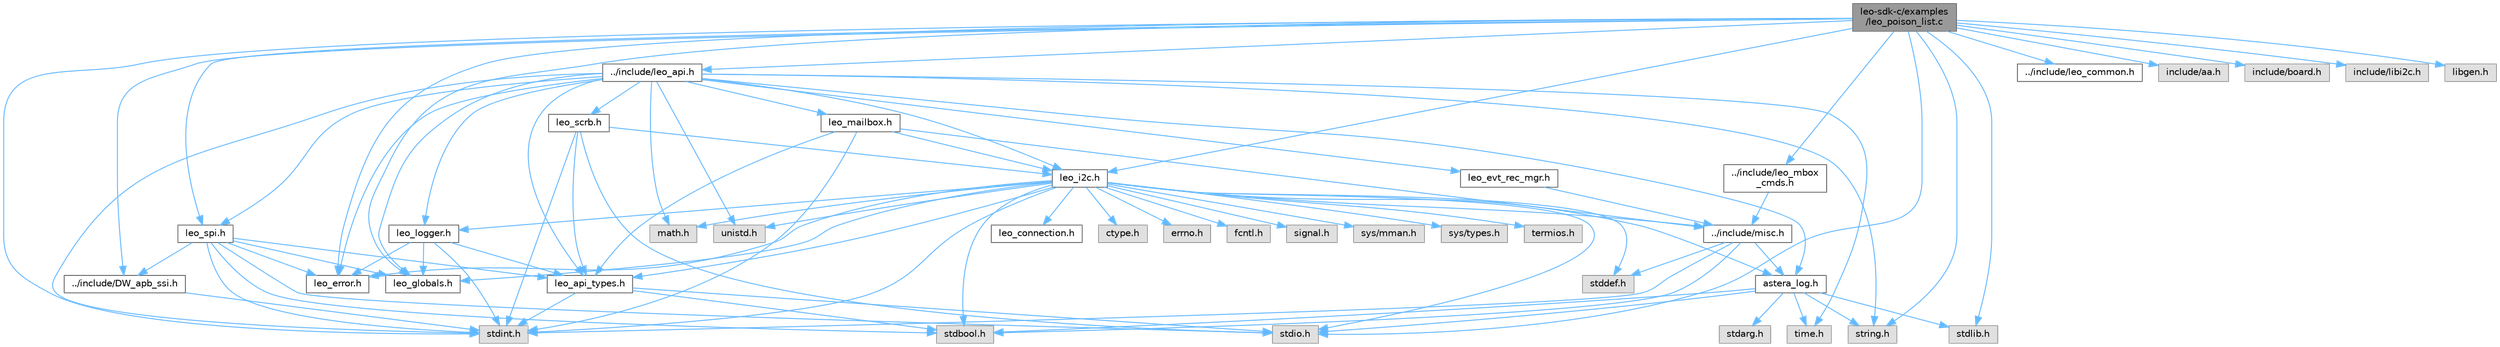 digraph "leo-sdk-c/examples/leo_poison_list.c"
{
 // LATEX_PDF_SIZE
  bgcolor="transparent";
  edge [fontname=Helvetica,fontsize=10,labelfontname=Helvetica,labelfontsize=10];
  node [fontname=Helvetica,fontsize=10,shape=box,height=0.2,width=0.4];
  Node1 [label="leo-sdk-c/examples\l/leo_poison_list.c",height=0.2,width=0.4,color="gray40", fillcolor="grey60", style="filled", fontcolor="black",tooltip="reference demonstrates usage of mailbox commands inject, clear and get poison. This is recommended fo..."];
  Node1 -> Node2 [color="steelblue1",style="solid"];
  Node2 [label="../include/DW_apb_ssi.h",height=0.2,width=0.4,color="grey40", fillcolor="white", style="filled",URL="$DW__apb__ssi_8h.html",tooltip="Definitions related to flash subsector size, Page sizes. This file has definitions related to the reg..."];
  Node2 -> Node3 [color="steelblue1",style="solid"];
  Node3 [label="stdint.h",height=0.2,width=0.4,color="grey60", fillcolor="#E0E0E0", style="filled",tooltip=" "];
  Node1 -> Node4 [color="steelblue1",style="solid"];
  Node4 [label="../include/leo_api.h",height=0.2,width=0.4,color="grey40", fillcolor="white", style="filled",URL="$leo__api_8h.html",tooltip="Definition of public functions for the SDK."];
  Node4 -> Node5 [color="steelblue1",style="solid"];
  Node5 [label="astera_log.h",height=0.2,width=0.4,color="grey40", fillcolor="white", style="filled",URL="$astera__log_8h.html",tooltip="Logging module for Leo."];
  Node5 -> Node6 [color="steelblue1",style="solid"];
  Node6 [label="stdarg.h",height=0.2,width=0.4,color="grey60", fillcolor="#E0E0E0", style="filled",tooltip=" "];
  Node5 -> Node7 [color="steelblue1",style="solid"];
  Node7 [label="stdbool.h",height=0.2,width=0.4,color="grey60", fillcolor="#E0E0E0", style="filled",tooltip=" "];
  Node5 -> Node8 [color="steelblue1",style="solid"];
  Node8 [label="stdio.h",height=0.2,width=0.4,color="grey60", fillcolor="#E0E0E0", style="filled",tooltip=" "];
  Node5 -> Node9 [color="steelblue1",style="solid"];
  Node9 [label="stdlib.h",height=0.2,width=0.4,color="grey60", fillcolor="#E0E0E0", style="filled",tooltip=" "];
  Node5 -> Node10 [color="steelblue1",style="solid"];
  Node10 [label="string.h",height=0.2,width=0.4,color="grey60", fillcolor="#E0E0E0", style="filled",tooltip=" "];
  Node5 -> Node11 [color="steelblue1",style="solid"];
  Node11 [label="time.h",height=0.2,width=0.4,color="grey60", fillcolor="#E0E0E0", style="filled",tooltip=" "];
  Node4 -> Node12 [color="steelblue1",style="solid"];
  Node12 [label="leo_api_types.h",height=0.2,width=0.4,color="grey40", fillcolor="white", style="filled",URL="$leo__api__types_8h.html",tooltip="Definition of enums and structs used by leo_api."];
  Node12 -> Node7 [color="steelblue1",style="solid"];
  Node12 -> Node3 [color="steelblue1",style="solid"];
  Node12 -> Node8 [color="steelblue1",style="solid"];
  Node4 -> Node13 [color="steelblue1",style="solid"];
  Node13 [label="leo_error.h",height=0.2,width=0.4,color="grey40", fillcolor="white", style="filled",URL="$leo__error_8h.html",tooltip="Definition of error types for the SDK."];
  Node4 -> Node14 [color="steelblue1",style="solid"];
  Node14 [label="leo_globals.h",height=0.2,width=0.4,color="grey40", fillcolor="white", style="filled",URL="$leo__globals_8h.html",tooltip="Definition of enums and structs globally used by the SDK."];
  Node4 -> Node15 [color="steelblue1",style="solid"];
  Node15 [label="leo_i2c.h",height=0.2,width=0.4,color="grey40", fillcolor="white", style="filled",URL="$leo__i2c_8h.html",tooltip="Definition of I2C/SMBus types for the SDK."];
  Node15 -> Node16 [color="steelblue1",style="solid"];
  Node16 [label="../include/misc.h",height=0.2,width=0.4,color="grey40", fillcolor="white", style="filled",URL="$misc_8h.html",tooltip="Header file for miscellaneous defines used in the SDK."];
  Node16 -> Node7 [color="steelblue1",style="solid"];
  Node16 -> Node17 [color="steelblue1",style="solid"];
  Node17 [label="stddef.h",height=0.2,width=0.4,color="grey60", fillcolor="#E0E0E0", style="filled",tooltip=" "];
  Node16 -> Node3 [color="steelblue1",style="solid"];
  Node16 -> Node5 [color="steelblue1",style="solid"];
  Node15 -> Node5 [color="steelblue1",style="solid"];
  Node15 -> Node12 [color="steelblue1",style="solid"];
  Node15 -> Node18 [color="steelblue1",style="solid"];
  Node18 [label="leo_connection.h",height=0.2,width=0.4,color="grey40", fillcolor="white", style="filled",URL="$leo__connection_8h.html",tooltip="Definition of CONNECTION types for the SDK."];
  Node15 -> Node13 [color="steelblue1",style="solid"];
  Node15 -> Node14 [color="steelblue1",style="solid"];
  Node15 -> Node19 [color="steelblue1",style="solid"];
  Node19 [label="leo_logger.h",height=0.2,width=0.4,color="grey40", fillcolor="white", style="filled",URL="$leo__logger_8h.html",tooltip="Definition of helper functions used by Leo SDK."];
  Node19 -> Node12 [color="steelblue1",style="solid"];
  Node19 -> Node13 [color="steelblue1",style="solid"];
  Node19 -> Node14 [color="steelblue1",style="solid"];
  Node19 -> Node3 [color="steelblue1",style="solid"];
  Node15 -> Node20 [color="steelblue1",style="solid"];
  Node20 [label="math.h",height=0.2,width=0.4,color="grey60", fillcolor="#E0E0E0", style="filled",tooltip=" "];
  Node15 -> Node7 [color="steelblue1",style="solid"];
  Node15 -> Node17 [color="steelblue1",style="solid"];
  Node15 -> Node3 [color="steelblue1",style="solid"];
  Node15 -> Node8 [color="steelblue1",style="solid"];
  Node15 -> Node21 [color="steelblue1",style="solid"];
  Node21 [label="unistd.h",height=0.2,width=0.4,color="grey60", fillcolor="#E0E0E0", style="filled",tooltip=" "];
  Node15 -> Node22 [color="steelblue1",style="solid"];
  Node22 [label="ctype.h",height=0.2,width=0.4,color="grey60", fillcolor="#E0E0E0", style="filled",tooltip=" "];
  Node15 -> Node23 [color="steelblue1",style="solid"];
  Node23 [label="errno.h",height=0.2,width=0.4,color="grey60", fillcolor="#E0E0E0", style="filled",tooltip=" "];
  Node15 -> Node24 [color="steelblue1",style="solid"];
  Node24 [label="fcntl.h",height=0.2,width=0.4,color="grey60", fillcolor="#E0E0E0", style="filled",tooltip=" "];
  Node15 -> Node25 [color="steelblue1",style="solid"];
  Node25 [label="signal.h",height=0.2,width=0.4,color="grey60", fillcolor="#E0E0E0", style="filled",tooltip=" "];
  Node15 -> Node26 [color="steelblue1",style="solid"];
  Node26 [label="sys/mman.h",height=0.2,width=0.4,color="grey60", fillcolor="#E0E0E0", style="filled",tooltip=" "];
  Node15 -> Node27 [color="steelblue1",style="solid"];
  Node27 [label="sys/types.h",height=0.2,width=0.4,color="grey60", fillcolor="#E0E0E0", style="filled",tooltip=" "];
  Node15 -> Node28 [color="steelblue1",style="solid"];
  Node28 [label="termios.h",height=0.2,width=0.4,color="grey60", fillcolor="#E0E0E0", style="filled",tooltip=" "];
  Node4 -> Node19 [color="steelblue1",style="solid"];
  Node4 -> Node29 [color="steelblue1",style="solid"];
  Node29 [label="leo_mailbox.h",height=0.2,width=0.4,color="grey40", fillcolor="white", style="filled",URL="$leo__mailbox_8h.html",tooltip="Definition of enums and structs used by the mailbox."];
  Node29 -> Node12 [color="steelblue1",style="solid"];
  Node29 -> Node15 [color="steelblue1",style="solid"];
  Node29 -> Node16 [color="steelblue1",style="solid"];
  Node29 -> Node3 [color="steelblue1",style="solid"];
  Node4 -> Node30 [color="steelblue1",style="solid"];
  Node30 [label="leo_scrb.h",height=0.2,width=0.4,color="grey40", fillcolor="white", style="filled",URL="$leo__scrb_8h.html",tooltip="Definitions related to DDR Scrubbing functions."];
  Node30 -> Node12 [color="steelblue1",style="solid"];
  Node30 -> Node15 [color="steelblue1",style="solid"];
  Node30 -> Node3 [color="steelblue1",style="solid"];
  Node30 -> Node8 [color="steelblue1",style="solid"];
  Node4 -> Node31 [color="steelblue1",style="solid"];
  Node31 [label="leo_spi.h",height=0.2,width=0.4,color="grey40", fillcolor="white", style="filled",URL="$leo__spi_8h.html",tooltip="Definition of SPI types for the SDK."];
  Node31 -> Node2 [color="steelblue1",style="solid"];
  Node31 -> Node12 [color="steelblue1",style="solid"];
  Node31 -> Node13 [color="steelblue1",style="solid"];
  Node31 -> Node14 [color="steelblue1",style="solid"];
  Node31 -> Node7 [color="steelblue1",style="solid"];
  Node31 -> Node3 [color="steelblue1",style="solid"];
  Node31 -> Node8 [color="steelblue1",style="solid"];
  Node4 -> Node32 [color="steelblue1",style="solid"];
  Node32 [label="leo_evt_rec_mgr.h",height=0.2,width=0.4,color="grey40", fillcolor="white", style="filled",URL="$leo__evt__rec__mgr_8h.html",tooltip="definitions related to Leo supported CXL event log/records"];
  Node32 -> Node16 [color="steelblue1",style="solid"];
  Node4 -> Node20 [color="steelblue1",style="solid"];
  Node4 -> Node3 [color="steelblue1",style="solid"];
  Node4 -> Node10 [color="steelblue1",style="solid"];
  Node4 -> Node11 [color="steelblue1",style="solid"];
  Node4 -> Node21 [color="steelblue1",style="solid"];
  Node1 -> Node33 [color="steelblue1",style="solid"];
  Node33 [label="../include/leo_common.h",height=0.2,width=0.4,color="grey40", fillcolor="white", style="filled",URL="$leo__common_8h.html",tooltip="Definition of enums and structs globally used by the SDK."];
  Node1 -> Node13 [color="steelblue1",style="solid"];
  Node1 -> Node14 [color="steelblue1",style="solid"];
  Node1 -> Node15 [color="steelblue1",style="solid"];
  Node1 -> Node34 [color="steelblue1",style="solid"];
  Node34 [label="../include/leo_mbox\l_cmds.h",height=0.2,width=0.4,color="grey40", fillcolor="white", style="filled",URL="$leo__mbox__cmds_8h.html",tooltip="Definition related to suported CXL mailbox commands."];
  Node34 -> Node16 [color="steelblue1",style="solid"];
  Node1 -> Node31 [color="steelblue1",style="solid"];
  Node1 -> Node35 [color="steelblue1",style="solid"];
  Node35 [label="include/aa.h",height=0.2,width=0.4,color="grey60", fillcolor="#E0E0E0", style="filled",tooltip=" "];
  Node1 -> Node36 [color="steelblue1",style="solid"];
  Node36 [label="include/board.h",height=0.2,width=0.4,color="grey60", fillcolor="#E0E0E0", style="filled",tooltip=" "];
  Node1 -> Node37 [color="steelblue1",style="solid"];
  Node37 [label="include/libi2c.h",height=0.2,width=0.4,color="grey60", fillcolor="#E0E0E0", style="filled",tooltip=" "];
  Node1 -> Node38 [color="steelblue1",style="solid"];
  Node38 [label="libgen.h",height=0.2,width=0.4,color="grey60", fillcolor="#E0E0E0", style="filled",tooltip=" "];
  Node1 -> Node3 [color="steelblue1",style="solid"];
  Node1 -> Node8 [color="steelblue1",style="solid"];
  Node1 -> Node9 [color="steelblue1",style="solid"];
  Node1 -> Node10 [color="steelblue1",style="solid"];
}
